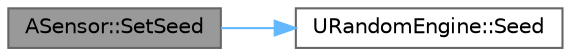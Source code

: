 digraph "ASensor::SetSeed"
{
 // INTERACTIVE_SVG=YES
 // LATEX_PDF_SIZE
  bgcolor="transparent";
  edge [fontname=Helvetica,fontsize=10,labelfontname=Helvetica,labelfontsize=10];
  node [fontname=Helvetica,fontsize=10,shape=box,height=0.2,width=0.4];
  rankdir="LR";
  Node1 [id="Node000001",label="ASensor::SetSeed",height=0.2,width=0.4,color="gray40", fillcolor="grey60", style="filled", fontcolor="black",tooltip=" "];
  Node1 -> Node2 [id="edge1_Node000001_Node000002",color="steelblue1",style="solid",tooltip=" "];
  Node2 [id="Node000002",label="URandomEngine::Seed",height=0.2,width=0.4,color="grey40", fillcolor="white", style="filled",URL="$d2/d4b/classURandomEngine.html#a0f8656d0f169c26c5b2f3b685d25e0eb",tooltip="Seed the random engine."];
}
